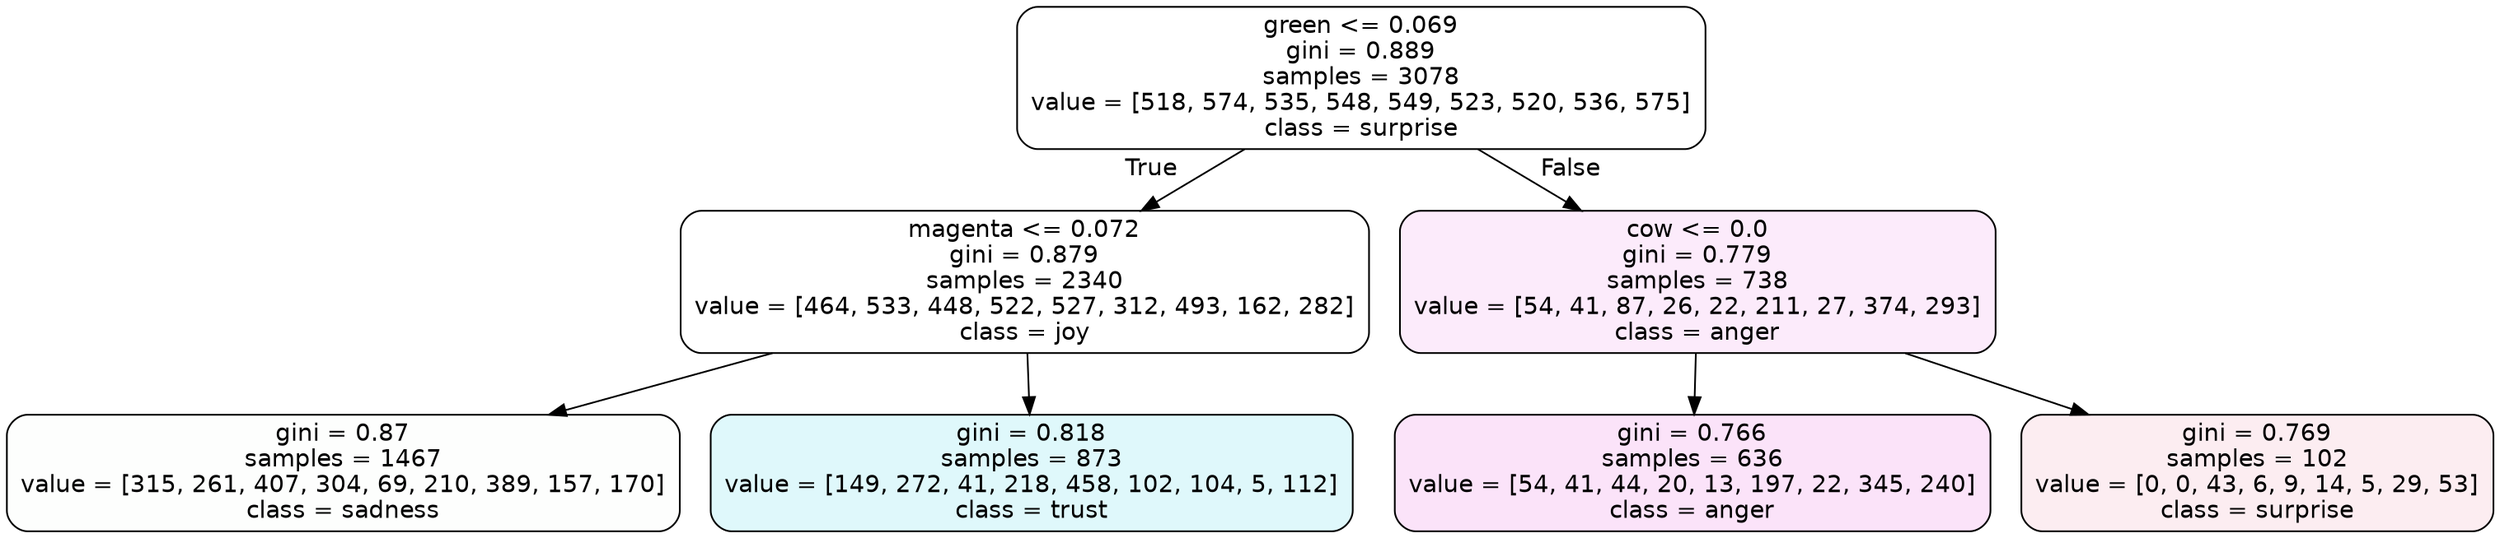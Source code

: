 digraph Tree {
node [shape=box, style="filled, rounded", color="black", fontname=helvetica] ;
edge [fontname=helvetica] ;
0 [label="green <= 0.069\ngini = 0.889\nsamples = 3078\nvalue = [518, 574, 535, 548, 549, 523, 520, 536, 575]\nclass = surprise", fillcolor="#e5396400"] ;
1 [label="magenta <= 0.072\ngini = 0.879\nsamples = 2340\nvalue = [464, 533, 448, 522, 527, 312, 493, 162, 282]\nclass = joy", fillcolor="#d7e53900"] ;
0 -> 1 [labeldistance=2.5, labelangle=45, headlabel="True"] ;
2 [label="gini = 0.87\nsamples = 1467\nvalue = [315, 261, 407, 304, 69, 210, 389, 157, 170]\nclass = sadness", fillcolor="#64e53902"] ;
1 -> 2 ;
3 [label="gini = 0.818\nsamples = 873\nvalue = [149, 272, 41, 218, 458, 102, 104, 5, 112]\nclass = trust", fillcolor="#39d7e528"] ;
1 -> 3 ;
4 [label="cow <= 0.0\ngini = 0.779\nsamples = 738\nvalue = [54, 41, 87, 26, 22, 211, 27, 374, 293]\nclass = anger", fillcolor="#e539d719"] ;
0 -> 4 [labeldistance=2.5, labelangle=-45, headlabel="False"] ;
5 [label="gini = 0.766\nsamples = 636\nvalue = [54, 41, 44, 20, 13, 197, 22, 345, 240]\nclass = anger", fillcolor="#e539d724"] ;
4 -> 5 ;
6 [label="gini = 0.769\nsamples = 102\nvalue = [0, 0, 43, 6, 9, 14, 5, 29, 53]\nclass = surprise", fillcolor="#e5396416"] ;
4 -> 6 ;
}